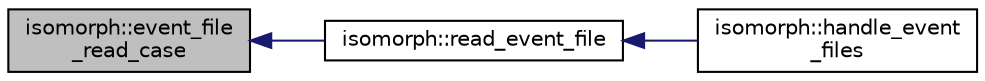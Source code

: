digraph "isomorph::event_file_read_case"
{
  edge [fontname="Helvetica",fontsize="10",labelfontname="Helvetica",labelfontsize="10"];
  node [fontname="Helvetica",fontsize="10",shape=record];
  rankdir="LR";
  Node2384 [label="isomorph::event_file\l_read_case",height=0.2,width=0.4,color="black", fillcolor="grey75", style="filled", fontcolor="black"];
  Node2384 -> Node2385 [dir="back",color="midnightblue",fontsize="10",style="solid",fontname="Helvetica"];
  Node2385 [label="isomorph::read_event_file",height=0.2,width=0.4,color="black", fillcolor="white", style="filled",URL="$d3/d5f/classisomorph.html#a1dd2cbd2f5012b30f0d4bddf6f8cad2f"];
  Node2385 -> Node2386 [dir="back",color="midnightblue",fontsize="10",style="solid",fontname="Helvetica"];
  Node2386 [label="isomorph::handle_event\l_files",height=0.2,width=0.4,color="black", fillcolor="white", style="filled",URL="$d3/d5f/classisomorph.html#ad26de5e1bd7bae03d375163fd4c30775"];
}
